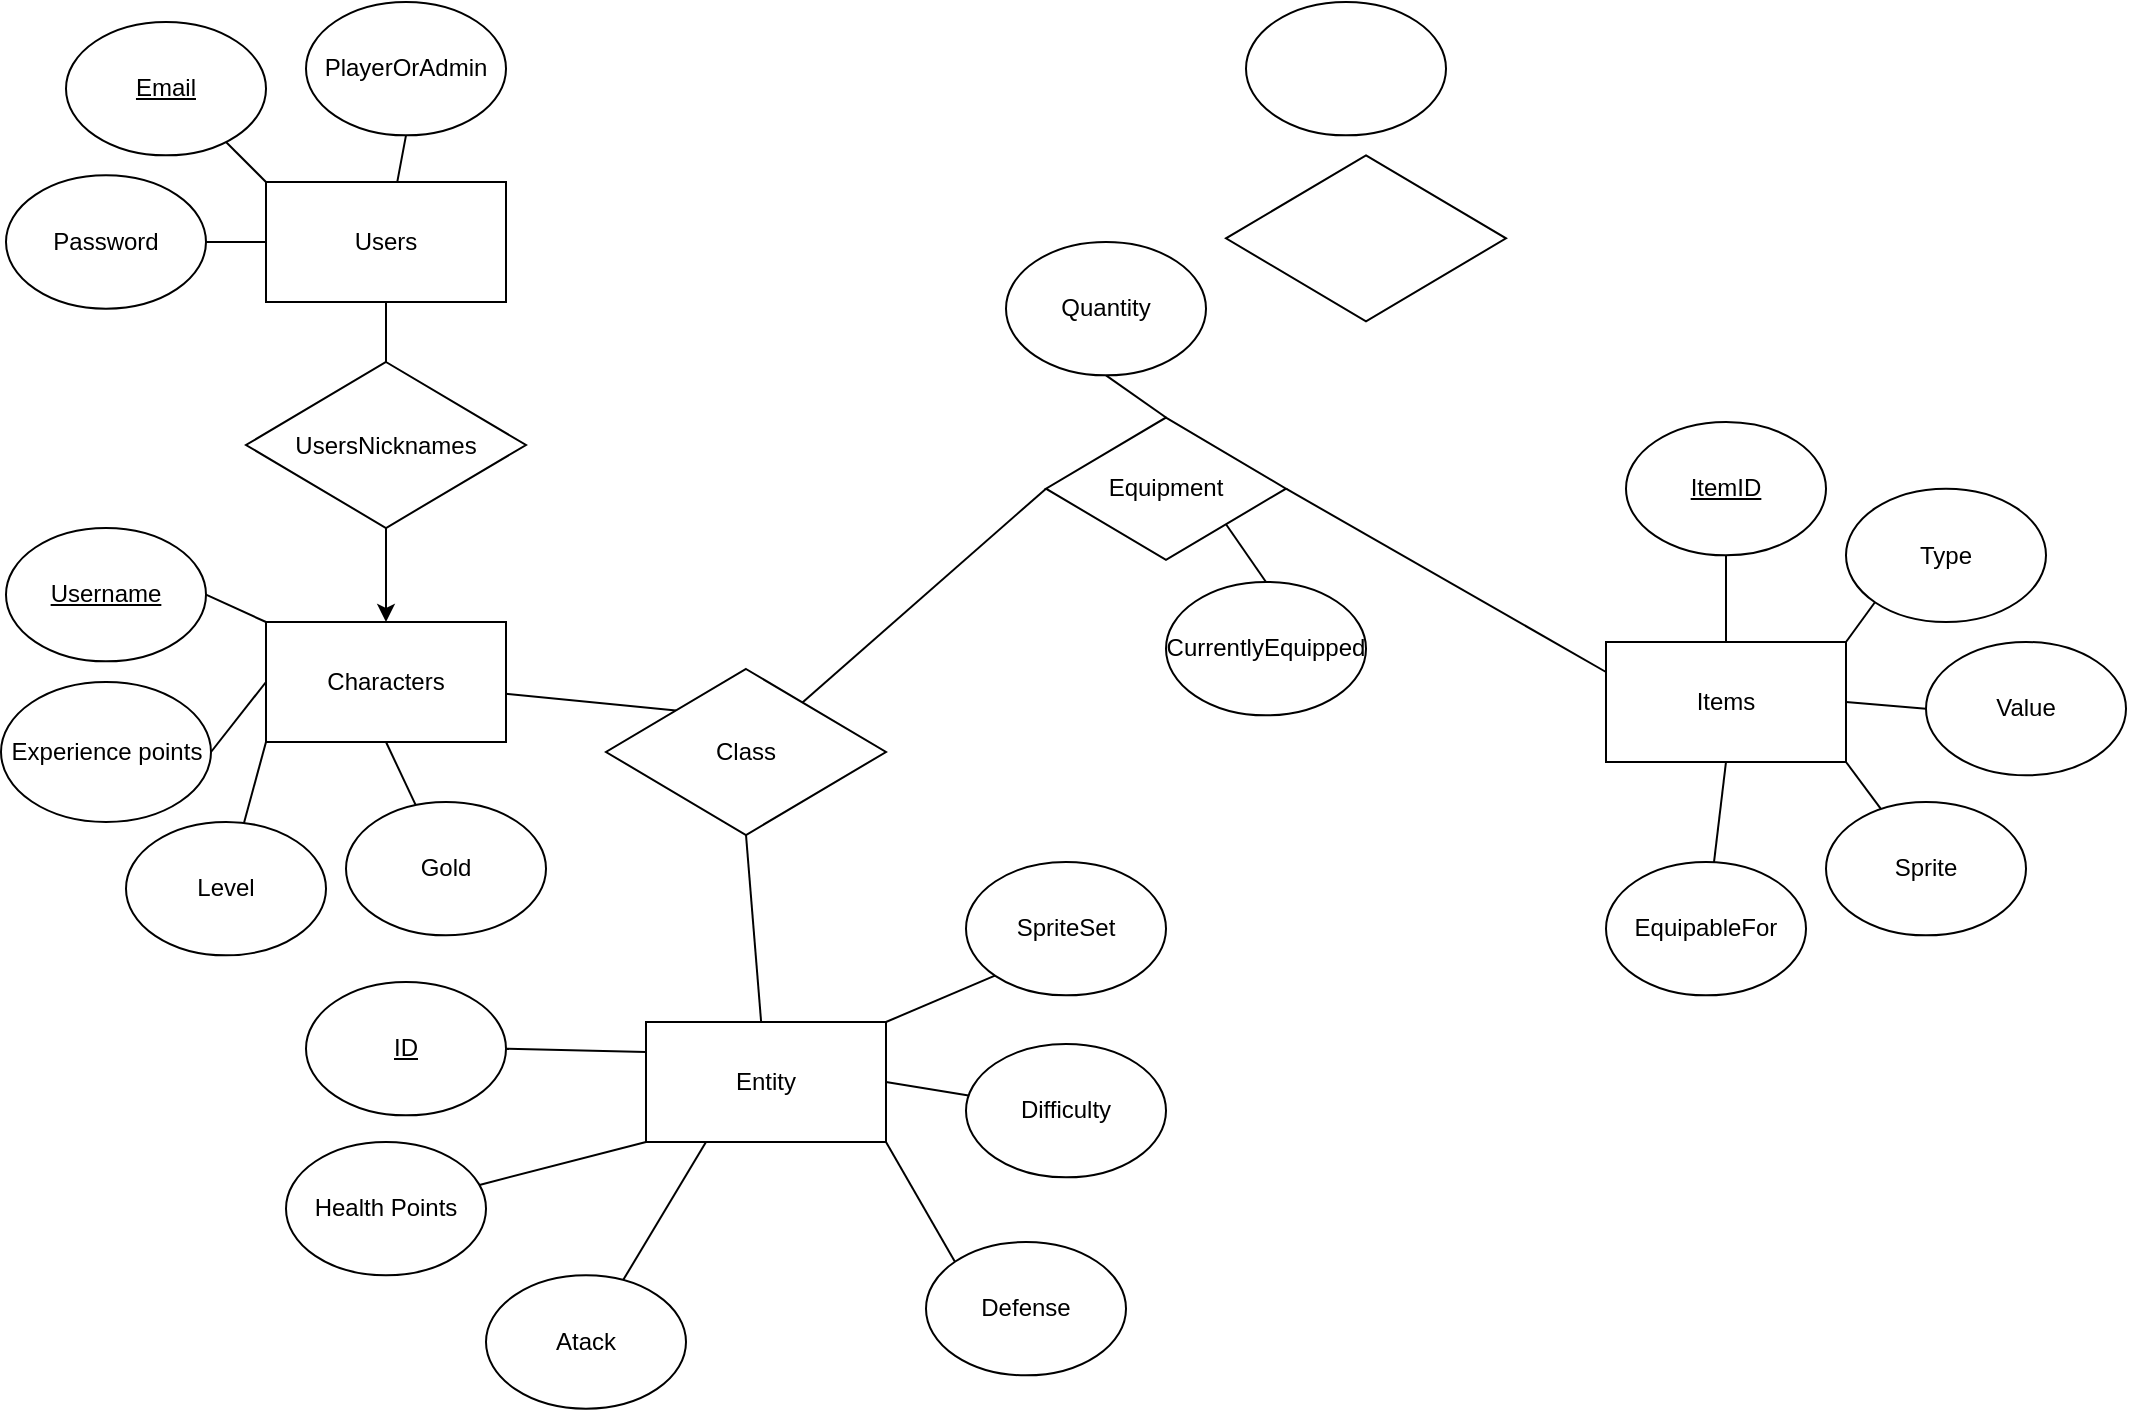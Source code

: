 <mxfile version="24.5.2" type="device">
  <diagram name="Strona-1" id="scvJG1-VzAbe6n1vqrty">
    <mxGraphModel dx="1434" dy="773" grid="1" gridSize="10" guides="1" tooltips="1" connect="1" arrows="1" fold="1" page="1" pageScale="1" pageWidth="827" pageHeight="1169" math="0" shadow="0">
      <root>
        <mxCell id="0" />
        <mxCell id="1" parent="0" />
        <mxCell id="g5439qCMq44ansru3MDE-8" style="edgeStyle=orthogonalEdgeStyle;rounded=0;orthogonalLoop=1;jettySize=auto;html=1;entryX=0.5;entryY=0;entryDx=0;entryDy=0;endArrow=none;endFill=0;" edge="1" parent="1" source="g5439qCMq44ansru3MDE-1" target="g5439qCMq44ansru3MDE-7">
          <mxGeometry relative="1" as="geometry" />
        </mxCell>
        <mxCell id="g5439qCMq44ansru3MDE-15" style="rounded=0;orthogonalLoop=1;jettySize=auto;html=1;entryX=0.5;entryY=1;entryDx=0;entryDy=0;endArrow=none;endFill=0;" edge="1" parent="1" source="g5439qCMq44ansru3MDE-1" target="g5439qCMq44ansru3MDE-5">
          <mxGeometry relative="1" as="geometry" />
        </mxCell>
        <mxCell id="g5439qCMq44ansru3MDE-17" style="rounded=0;orthogonalLoop=1;jettySize=auto;html=1;entryX=1;entryY=0.5;entryDx=0;entryDy=0;endArrow=none;endFill=0;" edge="1" parent="1" source="g5439qCMq44ansru3MDE-1" target="g5439qCMq44ansru3MDE-4">
          <mxGeometry relative="1" as="geometry" />
        </mxCell>
        <mxCell id="g5439qCMq44ansru3MDE-1" value="Users" style="rounded=0;whiteSpace=wrap;html=1;" vertex="1" parent="1">
          <mxGeometry x="180" y="120" width="120" height="60" as="geometry" />
        </mxCell>
        <mxCell id="g5439qCMq44ansru3MDE-2" value="Atack" style="ellipse;whiteSpace=wrap;html=1;" vertex="1" parent="1">
          <mxGeometry x="290" y="666.67" width="100" height="66.67" as="geometry" />
        </mxCell>
        <mxCell id="g5439qCMq44ansru3MDE-3" value="&lt;u&gt;Email&lt;/u&gt;" style="ellipse;whiteSpace=wrap;html=1;" vertex="1" parent="1">
          <mxGeometry x="80" y="40" width="100" height="66.67" as="geometry" />
        </mxCell>
        <mxCell id="g5439qCMq44ansru3MDE-4" value="Password" style="ellipse;whiteSpace=wrap;html=1;" vertex="1" parent="1">
          <mxGeometry x="50" y="116.66" width="100" height="66.67" as="geometry" />
        </mxCell>
        <mxCell id="g5439qCMq44ansru3MDE-5" value="PlayerOrAdmin" style="ellipse;whiteSpace=wrap;html=1;" vertex="1" parent="1">
          <mxGeometry x="200" y="30" width="100" height="66.67" as="geometry" />
        </mxCell>
        <mxCell id="g5439qCMq44ansru3MDE-6" value="" style="rhombus;whiteSpace=wrap;html=1;" vertex="1" parent="1">
          <mxGeometry x="660" y="106.67" width="140" height="83" as="geometry" />
        </mxCell>
        <mxCell id="g5439qCMq44ansru3MDE-18" style="edgeStyle=orthogonalEdgeStyle;rounded=0;orthogonalLoop=1;jettySize=auto;html=1;exitX=0.5;exitY=1;exitDx=0;exitDy=0;" edge="1" parent="1" source="g5439qCMq44ansru3MDE-7" target="g5439qCMq44ansru3MDE-9">
          <mxGeometry relative="1" as="geometry" />
        </mxCell>
        <mxCell id="g5439qCMq44ansru3MDE-7" value="UsersNicknames" style="rhombus;whiteSpace=wrap;html=1;" vertex="1" parent="1">
          <mxGeometry x="170" y="210" width="140" height="83" as="geometry" />
        </mxCell>
        <mxCell id="g5439qCMq44ansru3MDE-19" style="rounded=0;orthogonalLoop=1;jettySize=auto;html=1;entryX=0;entryY=0;entryDx=0;entryDy=0;endArrow=none;endFill=0;" edge="1" parent="1" source="g5439qCMq44ansru3MDE-9" target="g5439qCMq44ansru3MDE-14">
          <mxGeometry relative="1" as="geometry" />
        </mxCell>
        <mxCell id="g5439qCMq44ansru3MDE-20" style="rounded=0;orthogonalLoop=1;jettySize=auto;html=1;exitX=0;exitY=0;exitDx=0;exitDy=0;entryX=1;entryY=0.5;entryDx=0;entryDy=0;endArrow=none;endFill=0;" edge="1" parent="1" source="g5439qCMq44ansru3MDE-9" target="g5439qCMq44ansru3MDE-10">
          <mxGeometry relative="1" as="geometry" />
        </mxCell>
        <mxCell id="g5439qCMq44ansru3MDE-21" style="rounded=0;orthogonalLoop=1;jettySize=auto;html=1;exitX=0;exitY=0.5;exitDx=0;exitDy=0;entryX=1;entryY=0.5;entryDx=0;entryDy=0;endArrow=none;endFill=0;" edge="1" parent="1" source="g5439qCMq44ansru3MDE-9" target="g5439qCMq44ansru3MDE-11">
          <mxGeometry relative="1" as="geometry" />
        </mxCell>
        <mxCell id="g5439qCMq44ansru3MDE-22" style="rounded=0;orthogonalLoop=1;jettySize=auto;html=1;exitX=0;exitY=1;exitDx=0;exitDy=0;endArrow=none;endFill=0;" edge="1" parent="1" source="g5439qCMq44ansru3MDE-9" target="g5439qCMq44ansru3MDE-12">
          <mxGeometry relative="1" as="geometry" />
        </mxCell>
        <mxCell id="g5439qCMq44ansru3MDE-23" style="rounded=0;orthogonalLoop=1;jettySize=auto;html=1;exitX=0.5;exitY=1;exitDx=0;exitDy=0;endArrow=none;endFill=0;" edge="1" parent="1" source="g5439qCMq44ansru3MDE-9" target="g5439qCMq44ansru3MDE-13">
          <mxGeometry relative="1" as="geometry" />
        </mxCell>
        <mxCell id="g5439qCMq44ansru3MDE-9" value="Characters" style="rounded=0;whiteSpace=wrap;html=1;" vertex="1" parent="1">
          <mxGeometry x="180" y="340" width="120" height="60" as="geometry" />
        </mxCell>
        <mxCell id="g5439qCMq44ansru3MDE-10" value="&lt;u&gt;Username&lt;/u&gt;" style="ellipse;whiteSpace=wrap;html=1;" vertex="1" parent="1">
          <mxGeometry x="50" y="293" width="100" height="66.67" as="geometry" />
        </mxCell>
        <mxCell id="g5439qCMq44ansru3MDE-11" value="Experience points" style="ellipse;whiteSpace=wrap;html=1;" vertex="1" parent="1">
          <mxGeometry x="47.5" y="370" width="105" height="70" as="geometry" />
        </mxCell>
        <mxCell id="g5439qCMq44ansru3MDE-12" value="Level" style="ellipse;whiteSpace=wrap;html=1;" vertex="1" parent="1">
          <mxGeometry x="110" y="440" width="100" height="66.67" as="geometry" />
        </mxCell>
        <mxCell id="g5439qCMq44ansru3MDE-13" value="Gold" style="ellipse;whiteSpace=wrap;html=1;" vertex="1" parent="1">
          <mxGeometry x="220" y="430" width="100" height="66.67" as="geometry" />
        </mxCell>
        <mxCell id="g5439qCMq44ansru3MDE-25" style="rounded=0;orthogonalLoop=1;jettySize=auto;html=1;exitX=0.5;exitY=1;exitDx=0;exitDy=0;endArrow=none;endFill=0;" edge="1" parent="1" source="g5439qCMq44ansru3MDE-14" target="g5439qCMq44ansru3MDE-24">
          <mxGeometry relative="1" as="geometry" />
        </mxCell>
        <mxCell id="g5439qCMq44ansru3MDE-59" style="rounded=0;orthogonalLoop=1;jettySize=auto;html=1;entryX=0;entryY=0.5;entryDx=0;entryDy=0;endArrow=none;endFill=0;" edge="1" parent="1" source="g5439qCMq44ansru3MDE-14" target="g5439qCMq44ansru3MDE-53">
          <mxGeometry relative="1" as="geometry" />
        </mxCell>
        <mxCell id="g5439qCMq44ansru3MDE-14" value="Class" style="rhombus;whiteSpace=wrap;html=1;" vertex="1" parent="1">
          <mxGeometry x="350" y="363.5" width="140" height="83" as="geometry" />
        </mxCell>
        <mxCell id="g5439qCMq44ansru3MDE-16" style="rounded=0;orthogonalLoop=1;jettySize=auto;html=1;exitX=0;exitY=0;exitDx=0;exitDy=0;entryX=0.8;entryY=0.9;entryDx=0;entryDy=0;entryPerimeter=0;endArrow=none;endFill=0;" edge="1" parent="1" source="g5439qCMq44ansru3MDE-1" target="g5439qCMq44ansru3MDE-3">
          <mxGeometry relative="1" as="geometry" />
        </mxCell>
        <mxCell id="g5439qCMq44ansru3MDE-27" style="rounded=0;orthogonalLoop=1;jettySize=auto;html=1;exitX=0;exitY=0.25;exitDx=0;exitDy=0;entryX=1;entryY=0.5;entryDx=0;entryDy=0;endArrow=none;endFill=0;" edge="1" parent="1" source="g5439qCMq44ansru3MDE-24" target="g5439qCMq44ansru3MDE-26">
          <mxGeometry relative="1" as="geometry" />
        </mxCell>
        <mxCell id="g5439qCMq44ansru3MDE-34" style="rounded=0;orthogonalLoop=1;jettySize=auto;html=1;exitX=0;exitY=1;exitDx=0;exitDy=0;endArrow=none;endFill=0;" edge="1" parent="1" source="g5439qCMq44ansru3MDE-24" target="g5439qCMq44ansru3MDE-28">
          <mxGeometry relative="1" as="geometry" />
        </mxCell>
        <mxCell id="g5439qCMq44ansru3MDE-35" style="rounded=0;orthogonalLoop=1;jettySize=auto;html=1;exitX=0.25;exitY=1;exitDx=0;exitDy=0;endArrow=none;endFill=0;" edge="1" parent="1" source="g5439qCMq44ansru3MDE-24" target="g5439qCMq44ansru3MDE-2">
          <mxGeometry relative="1" as="geometry" />
        </mxCell>
        <mxCell id="g5439qCMq44ansru3MDE-36" style="rounded=0;orthogonalLoop=1;jettySize=auto;html=1;exitX=1;exitY=0;exitDx=0;exitDy=0;entryX=0;entryY=1;entryDx=0;entryDy=0;endArrow=none;endFill=0;" edge="1" parent="1" source="g5439qCMq44ansru3MDE-24" target="g5439qCMq44ansru3MDE-30">
          <mxGeometry relative="1" as="geometry" />
        </mxCell>
        <mxCell id="g5439qCMq44ansru3MDE-37" style="rounded=0;orthogonalLoop=1;jettySize=auto;html=1;exitX=1;exitY=0.5;exitDx=0;exitDy=0;endArrow=none;endFill=0;" edge="1" parent="1" source="g5439qCMq44ansru3MDE-24" target="g5439qCMq44ansru3MDE-33">
          <mxGeometry relative="1" as="geometry" />
        </mxCell>
        <mxCell id="g5439qCMq44ansru3MDE-38" style="rounded=0;orthogonalLoop=1;jettySize=auto;html=1;exitX=1;exitY=1;exitDx=0;exitDy=0;entryX=0;entryY=0;entryDx=0;entryDy=0;endArrow=none;endFill=0;" edge="1" parent="1" source="g5439qCMq44ansru3MDE-24" target="g5439qCMq44ansru3MDE-32">
          <mxGeometry relative="1" as="geometry" />
        </mxCell>
        <mxCell id="g5439qCMq44ansru3MDE-24" value="Entity" style="rounded=0;whiteSpace=wrap;html=1;" vertex="1" parent="1">
          <mxGeometry x="370" y="540" width="120" height="60" as="geometry" />
        </mxCell>
        <mxCell id="g5439qCMq44ansru3MDE-26" value="ID" style="ellipse;whiteSpace=wrap;html=1;fontStyle=4" vertex="1" parent="1">
          <mxGeometry x="200" y="520" width="100" height="66.67" as="geometry" />
        </mxCell>
        <mxCell id="g5439qCMq44ansru3MDE-28" value="Health Points" style="ellipse;whiteSpace=wrap;html=1;" vertex="1" parent="1">
          <mxGeometry x="190" y="600" width="100" height="66.67" as="geometry" />
        </mxCell>
        <mxCell id="g5439qCMq44ansru3MDE-29" value="" style="ellipse;whiteSpace=wrap;html=1;" vertex="1" parent="1">
          <mxGeometry x="670" y="30.0" width="100" height="66.67" as="geometry" />
        </mxCell>
        <mxCell id="g5439qCMq44ansru3MDE-30" value="SpriteSet" style="ellipse;whiteSpace=wrap;html=1;" vertex="1" parent="1">
          <mxGeometry x="530" y="460.0" width="100" height="66.67" as="geometry" />
        </mxCell>
        <mxCell id="g5439qCMq44ansru3MDE-32" value="Defense" style="ellipse;whiteSpace=wrap;html=1;" vertex="1" parent="1">
          <mxGeometry x="510" y="650" width="100" height="66.67" as="geometry" />
        </mxCell>
        <mxCell id="g5439qCMq44ansru3MDE-33" value="Difficulty" style="ellipse;whiteSpace=wrap;html=1;" vertex="1" parent="1">
          <mxGeometry x="530" y="551" width="100" height="66.67" as="geometry" />
        </mxCell>
        <mxCell id="g5439qCMq44ansru3MDE-48" style="rounded=0;orthogonalLoop=1;jettySize=auto;html=1;exitX=0.5;exitY=0;exitDx=0;exitDy=0;entryX=0.5;entryY=1;entryDx=0;entryDy=0;endArrow=none;endFill=0;" edge="1" parent="1" source="g5439qCMq44ansru3MDE-39" target="g5439qCMq44ansru3MDE-40">
          <mxGeometry relative="1" as="geometry" />
        </mxCell>
        <mxCell id="g5439qCMq44ansru3MDE-49" style="rounded=0;orthogonalLoop=1;jettySize=auto;html=1;exitX=1;exitY=0;exitDx=0;exitDy=0;entryX=0;entryY=1;entryDx=0;entryDy=0;endArrow=none;endFill=0;" edge="1" parent="1" source="g5439qCMq44ansru3MDE-39" target="g5439qCMq44ansru3MDE-42">
          <mxGeometry relative="1" as="geometry" />
        </mxCell>
        <mxCell id="g5439qCMq44ansru3MDE-50" style="rounded=0;orthogonalLoop=1;jettySize=auto;html=1;exitX=1;exitY=0.5;exitDx=0;exitDy=0;entryX=0;entryY=0.5;entryDx=0;entryDy=0;endArrow=none;endFill=0;" edge="1" parent="1" source="g5439qCMq44ansru3MDE-39" target="g5439qCMq44ansru3MDE-45">
          <mxGeometry relative="1" as="geometry" />
        </mxCell>
        <mxCell id="g5439qCMq44ansru3MDE-52" style="rounded=0;orthogonalLoop=1;jettySize=auto;html=1;exitX=0.5;exitY=1;exitDx=0;exitDy=0;endArrow=none;endFill=0;" edge="1" parent="1" source="g5439qCMq44ansru3MDE-39" target="g5439qCMq44ansru3MDE-47">
          <mxGeometry relative="1" as="geometry" />
        </mxCell>
        <mxCell id="g5439qCMq44ansru3MDE-60" style="rounded=0;orthogonalLoop=1;jettySize=auto;html=1;exitX=0;exitY=0.25;exitDx=0;exitDy=0;entryX=1;entryY=0.5;entryDx=0;entryDy=0;endArrow=none;endFill=0;" edge="1" parent="1" source="g5439qCMq44ansru3MDE-39" target="g5439qCMq44ansru3MDE-53">
          <mxGeometry relative="1" as="geometry" />
        </mxCell>
        <mxCell id="g5439qCMq44ansru3MDE-39" value="Items" style="rounded=0;whiteSpace=wrap;html=1;" vertex="1" parent="1">
          <mxGeometry x="850" y="350" width="120" height="60" as="geometry" />
        </mxCell>
        <mxCell id="g5439qCMq44ansru3MDE-40" value="&lt;u&gt;ItemID&lt;/u&gt;" style="ellipse;whiteSpace=wrap;html=1;" vertex="1" parent="1">
          <mxGeometry x="860" y="240.0" width="100" height="66.67" as="geometry" />
        </mxCell>
        <mxCell id="g5439qCMq44ansru3MDE-42" value="Type" style="ellipse;whiteSpace=wrap;html=1;" vertex="1" parent="1">
          <mxGeometry x="970" y="273.33" width="100" height="66.67" as="geometry" />
        </mxCell>
        <mxCell id="g5439qCMq44ansru3MDE-45" value="Value" style="ellipse;whiteSpace=wrap;html=1;" vertex="1" parent="1">
          <mxGeometry x="1010" y="350" width="100" height="66.67" as="geometry" />
        </mxCell>
        <mxCell id="g5439qCMq44ansru3MDE-46" value="Sprite" style="ellipse;whiteSpace=wrap;html=1;" vertex="1" parent="1">
          <mxGeometry x="960" y="430" width="100" height="66.67" as="geometry" />
        </mxCell>
        <mxCell id="g5439qCMq44ansru3MDE-47" value="EquipableFor" style="ellipse;whiteSpace=wrap;html=1;" vertex="1" parent="1">
          <mxGeometry x="850" y="460" width="100" height="66.67" as="geometry" />
        </mxCell>
        <mxCell id="g5439qCMq44ansru3MDE-51" style="rounded=0;orthogonalLoop=1;jettySize=auto;html=1;exitX=1;exitY=1;exitDx=0;exitDy=0;endArrow=none;endFill=0;" edge="1" parent="1" source="g5439qCMq44ansru3MDE-39" target="g5439qCMq44ansru3MDE-46">
          <mxGeometry relative="1" as="geometry" />
        </mxCell>
        <mxCell id="g5439qCMq44ansru3MDE-57" style="rounded=0;orthogonalLoop=1;jettySize=auto;html=1;exitX=0.5;exitY=0;exitDx=0;exitDy=0;entryX=0.5;entryY=1;entryDx=0;entryDy=0;endArrow=none;endFill=0;" edge="1" parent="1" source="g5439qCMq44ansru3MDE-53" target="g5439qCMq44ansru3MDE-54">
          <mxGeometry relative="1" as="geometry" />
        </mxCell>
        <mxCell id="g5439qCMq44ansru3MDE-58" style="rounded=0;orthogonalLoop=1;jettySize=auto;html=1;exitX=1;exitY=1;exitDx=0;exitDy=0;entryX=0.5;entryY=0;entryDx=0;entryDy=0;endArrow=none;endFill=0;" edge="1" parent="1" source="g5439qCMq44ansru3MDE-53" target="g5439qCMq44ansru3MDE-56">
          <mxGeometry relative="1" as="geometry" />
        </mxCell>
        <mxCell id="g5439qCMq44ansru3MDE-53" value="Equipment" style="rhombus;whiteSpace=wrap;html=1;" vertex="1" parent="1">
          <mxGeometry x="570" y="237.76" width="120" height="71.14" as="geometry" />
        </mxCell>
        <mxCell id="g5439qCMq44ansru3MDE-54" value="Quantity" style="ellipse;whiteSpace=wrap;html=1;" vertex="1" parent="1">
          <mxGeometry x="550" y="150.0" width="100" height="66.67" as="geometry" />
        </mxCell>
        <mxCell id="g5439qCMq44ansru3MDE-56" value="CurrentlyEquipped" style="ellipse;whiteSpace=wrap;html=1;" vertex="1" parent="1">
          <mxGeometry x="630" y="320" width="100" height="66.67" as="geometry" />
        </mxCell>
      </root>
    </mxGraphModel>
  </diagram>
</mxfile>
